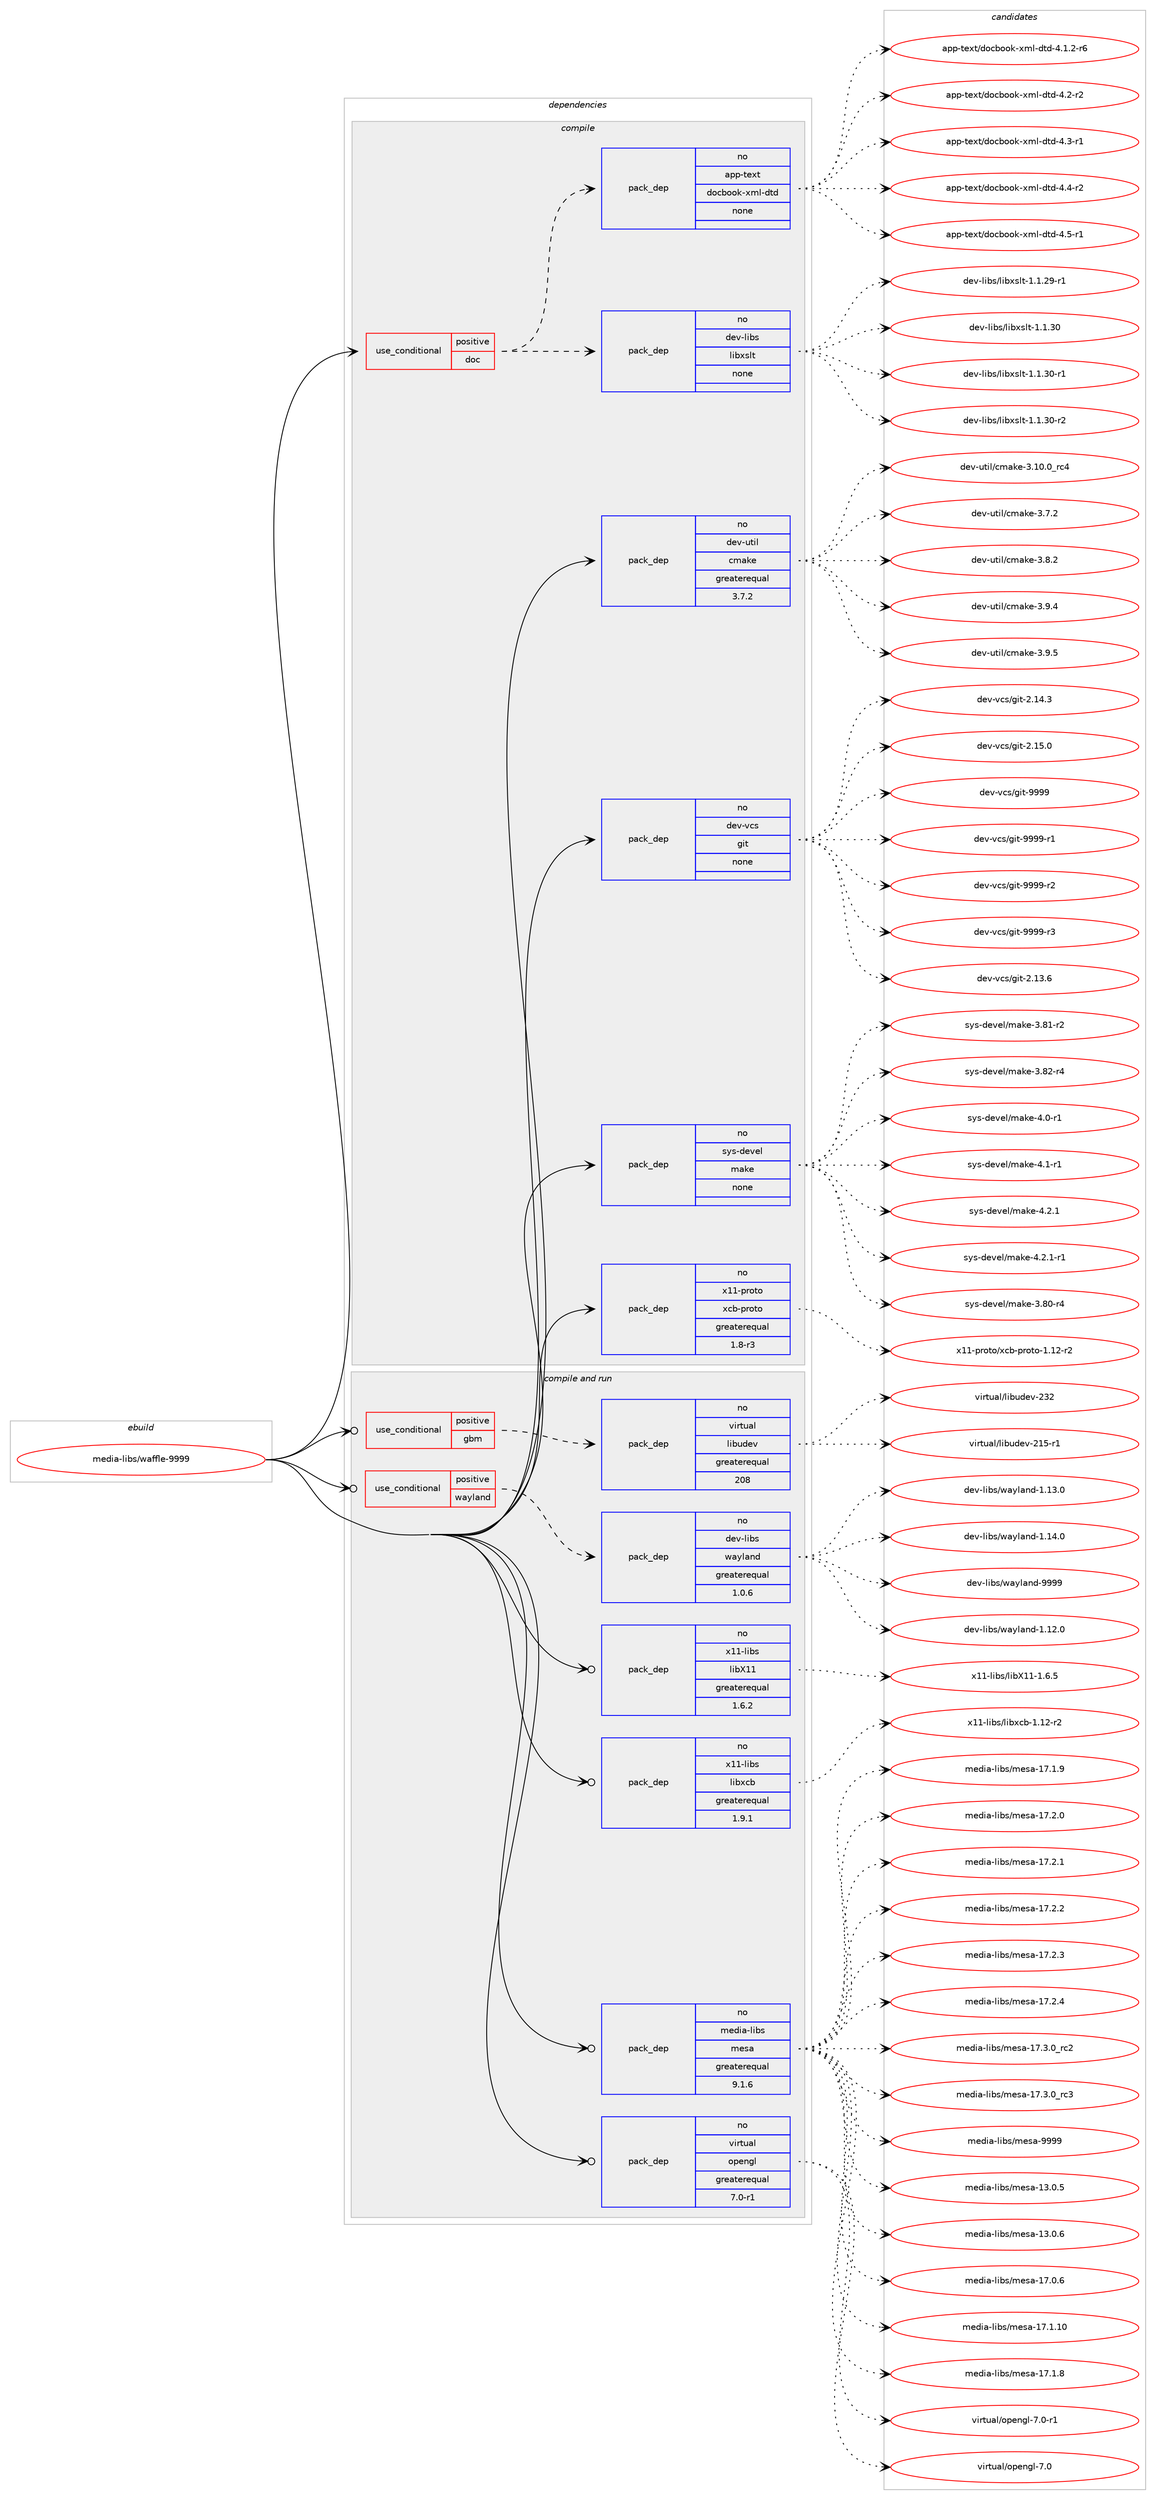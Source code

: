 digraph prolog {

# *************
# Graph options
# *************

newrank=true;
concentrate=true;
compound=true;
graph [rankdir=LR,fontname=Helvetica,fontsize=10,ranksep=1.5];#, ranksep=2.5, nodesep=0.2];
edge  [arrowhead=vee];
node  [fontname=Helvetica,fontsize=10];

# **********
# The ebuild
# **********

subgraph cluster_leftcol {
color=gray;
rank=same;
label=<<i>ebuild</i>>;
id [label="media-libs/waffle-9999", color=red, width=4, href="../media-libs/waffle-9999.svg"];
}

# ****************
# The dependencies
# ****************

subgraph cluster_midcol {
color=gray;
label=<<i>dependencies</i>>;
subgraph cluster_compile {
fillcolor="#eeeeee";
style=filled;
label=<<i>compile</i>>;
subgraph cond91667 {
dependency371079 [label=<<TABLE BORDER="0" CELLBORDER="1" CELLSPACING="0" CELLPADDING="4"><TR><TD ROWSPAN="3" CELLPADDING="10">use_conditional</TD></TR><TR><TD>positive</TD></TR><TR><TD>doc</TD></TR></TABLE>>, shape=none, color=red];
subgraph pack273470 {
dependency371080 [label=<<TABLE BORDER="0" CELLBORDER="1" CELLSPACING="0" CELLPADDING="4" WIDTH="220"><TR><TD ROWSPAN="6" CELLPADDING="30">pack_dep</TD></TR><TR><TD WIDTH="110">no</TD></TR><TR><TD>dev-libs</TD></TR><TR><TD>libxslt</TD></TR><TR><TD>none</TD></TR><TR><TD></TD></TR></TABLE>>, shape=none, color=blue];
}
dependency371079:e -> dependency371080:w [weight=20,style="dashed",arrowhead="vee"];
subgraph pack273471 {
dependency371081 [label=<<TABLE BORDER="0" CELLBORDER="1" CELLSPACING="0" CELLPADDING="4" WIDTH="220"><TR><TD ROWSPAN="6" CELLPADDING="30">pack_dep</TD></TR><TR><TD WIDTH="110">no</TD></TR><TR><TD>app-text</TD></TR><TR><TD>docbook-xml-dtd</TD></TR><TR><TD>none</TD></TR><TR><TD></TD></TR></TABLE>>, shape=none, color=blue];
}
dependency371079:e -> dependency371081:w [weight=20,style="dashed",arrowhead="vee"];
}
id:e -> dependency371079:w [weight=20,style="solid",arrowhead="vee"];
subgraph pack273472 {
dependency371082 [label=<<TABLE BORDER="0" CELLBORDER="1" CELLSPACING="0" CELLPADDING="4" WIDTH="220"><TR><TD ROWSPAN="6" CELLPADDING="30">pack_dep</TD></TR><TR><TD WIDTH="110">no</TD></TR><TR><TD>dev-util</TD></TR><TR><TD>cmake</TD></TR><TR><TD>greaterequal</TD></TR><TR><TD>3.7.2</TD></TR></TABLE>>, shape=none, color=blue];
}
id:e -> dependency371082:w [weight=20,style="solid",arrowhead="vee"];
subgraph pack273473 {
dependency371083 [label=<<TABLE BORDER="0" CELLBORDER="1" CELLSPACING="0" CELLPADDING="4" WIDTH="220"><TR><TD ROWSPAN="6" CELLPADDING="30">pack_dep</TD></TR><TR><TD WIDTH="110">no</TD></TR><TR><TD>dev-vcs</TD></TR><TR><TD>git</TD></TR><TR><TD>none</TD></TR><TR><TD></TD></TR></TABLE>>, shape=none, color=blue];
}
id:e -> dependency371083:w [weight=20,style="solid",arrowhead="vee"];
subgraph pack273474 {
dependency371084 [label=<<TABLE BORDER="0" CELLBORDER="1" CELLSPACING="0" CELLPADDING="4" WIDTH="220"><TR><TD ROWSPAN="6" CELLPADDING="30">pack_dep</TD></TR><TR><TD WIDTH="110">no</TD></TR><TR><TD>sys-devel</TD></TR><TR><TD>make</TD></TR><TR><TD>none</TD></TR><TR><TD></TD></TR></TABLE>>, shape=none, color=blue];
}
id:e -> dependency371084:w [weight=20,style="solid",arrowhead="vee"];
subgraph pack273475 {
dependency371085 [label=<<TABLE BORDER="0" CELLBORDER="1" CELLSPACING="0" CELLPADDING="4" WIDTH="220"><TR><TD ROWSPAN="6" CELLPADDING="30">pack_dep</TD></TR><TR><TD WIDTH="110">no</TD></TR><TR><TD>x11-proto</TD></TR><TR><TD>xcb-proto</TD></TR><TR><TD>greaterequal</TD></TR><TR><TD>1.8-r3</TD></TR></TABLE>>, shape=none, color=blue];
}
id:e -> dependency371085:w [weight=20,style="solid",arrowhead="vee"];
}
subgraph cluster_compileandrun {
fillcolor="#eeeeee";
style=filled;
label=<<i>compile and run</i>>;
subgraph cond91668 {
dependency371086 [label=<<TABLE BORDER="0" CELLBORDER="1" CELLSPACING="0" CELLPADDING="4"><TR><TD ROWSPAN="3" CELLPADDING="10">use_conditional</TD></TR><TR><TD>positive</TD></TR><TR><TD>gbm</TD></TR></TABLE>>, shape=none, color=red];
subgraph pack273476 {
dependency371087 [label=<<TABLE BORDER="0" CELLBORDER="1" CELLSPACING="0" CELLPADDING="4" WIDTH="220"><TR><TD ROWSPAN="6" CELLPADDING="30">pack_dep</TD></TR><TR><TD WIDTH="110">no</TD></TR><TR><TD>virtual</TD></TR><TR><TD>libudev</TD></TR><TR><TD>greaterequal</TD></TR><TR><TD>208</TD></TR></TABLE>>, shape=none, color=blue];
}
dependency371086:e -> dependency371087:w [weight=20,style="dashed",arrowhead="vee"];
}
id:e -> dependency371086:w [weight=20,style="solid",arrowhead="odotvee"];
subgraph cond91669 {
dependency371088 [label=<<TABLE BORDER="0" CELLBORDER="1" CELLSPACING="0" CELLPADDING="4"><TR><TD ROWSPAN="3" CELLPADDING="10">use_conditional</TD></TR><TR><TD>positive</TD></TR><TR><TD>wayland</TD></TR></TABLE>>, shape=none, color=red];
subgraph pack273477 {
dependency371089 [label=<<TABLE BORDER="0" CELLBORDER="1" CELLSPACING="0" CELLPADDING="4" WIDTH="220"><TR><TD ROWSPAN="6" CELLPADDING="30">pack_dep</TD></TR><TR><TD WIDTH="110">no</TD></TR><TR><TD>dev-libs</TD></TR><TR><TD>wayland</TD></TR><TR><TD>greaterequal</TD></TR><TR><TD>1.0.6</TD></TR></TABLE>>, shape=none, color=blue];
}
dependency371088:e -> dependency371089:w [weight=20,style="dashed",arrowhead="vee"];
}
id:e -> dependency371088:w [weight=20,style="solid",arrowhead="odotvee"];
subgraph pack273478 {
dependency371090 [label=<<TABLE BORDER="0" CELLBORDER="1" CELLSPACING="0" CELLPADDING="4" WIDTH="220"><TR><TD ROWSPAN="6" CELLPADDING="30">pack_dep</TD></TR><TR><TD WIDTH="110">no</TD></TR><TR><TD>media-libs</TD></TR><TR><TD>mesa</TD></TR><TR><TD>greaterequal</TD></TR><TR><TD>9.1.6</TD></TR></TABLE>>, shape=none, color=blue];
}
id:e -> dependency371090:w [weight=20,style="solid",arrowhead="odotvee"];
subgraph pack273479 {
dependency371091 [label=<<TABLE BORDER="0" CELLBORDER="1" CELLSPACING="0" CELLPADDING="4" WIDTH="220"><TR><TD ROWSPAN="6" CELLPADDING="30">pack_dep</TD></TR><TR><TD WIDTH="110">no</TD></TR><TR><TD>virtual</TD></TR><TR><TD>opengl</TD></TR><TR><TD>greaterequal</TD></TR><TR><TD>7.0-r1</TD></TR></TABLE>>, shape=none, color=blue];
}
id:e -> dependency371091:w [weight=20,style="solid",arrowhead="odotvee"];
subgraph pack273480 {
dependency371092 [label=<<TABLE BORDER="0" CELLBORDER="1" CELLSPACING="0" CELLPADDING="4" WIDTH="220"><TR><TD ROWSPAN="6" CELLPADDING="30">pack_dep</TD></TR><TR><TD WIDTH="110">no</TD></TR><TR><TD>x11-libs</TD></TR><TR><TD>libX11</TD></TR><TR><TD>greaterequal</TD></TR><TR><TD>1.6.2</TD></TR></TABLE>>, shape=none, color=blue];
}
id:e -> dependency371092:w [weight=20,style="solid",arrowhead="odotvee"];
subgraph pack273481 {
dependency371093 [label=<<TABLE BORDER="0" CELLBORDER="1" CELLSPACING="0" CELLPADDING="4" WIDTH="220"><TR><TD ROWSPAN="6" CELLPADDING="30">pack_dep</TD></TR><TR><TD WIDTH="110">no</TD></TR><TR><TD>x11-libs</TD></TR><TR><TD>libxcb</TD></TR><TR><TD>greaterequal</TD></TR><TR><TD>1.9.1</TD></TR></TABLE>>, shape=none, color=blue];
}
id:e -> dependency371093:w [weight=20,style="solid",arrowhead="odotvee"];
}
subgraph cluster_run {
fillcolor="#eeeeee";
style=filled;
label=<<i>run</i>>;
}
}

# **************
# The candidates
# **************

subgraph cluster_choices {
rank=same;
color=gray;
label=<<i>candidates</i>>;

subgraph choice273470 {
color=black;
nodesep=1;
choice10010111845108105981154710810598120115108116454946494650574511449 [label="dev-libs/libxslt-1.1.29-r1", color=red, width=4,href="../dev-libs/libxslt-1.1.29-r1.svg"];
choice1001011184510810598115471081059812011510811645494649465148 [label="dev-libs/libxslt-1.1.30", color=red, width=4,href="../dev-libs/libxslt-1.1.30.svg"];
choice10010111845108105981154710810598120115108116454946494651484511449 [label="dev-libs/libxslt-1.1.30-r1", color=red, width=4,href="../dev-libs/libxslt-1.1.30-r1.svg"];
choice10010111845108105981154710810598120115108116454946494651484511450 [label="dev-libs/libxslt-1.1.30-r2", color=red, width=4,href="../dev-libs/libxslt-1.1.30-r2.svg"];
dependency371080:e -> choice10010111845108105981154710810598120115108116454946494650574511449:w [style=dotted,weight="100"];
dependency371080:e -> choice1001011184510810598115471081059812011510811645494649465148:w [style=dotted,weight="100"];
dependency371080:e -> choice10010111845108105981154710810598120115108116454946494651484511449:w [style=dotted,weight="100"];
dependency371080:e -> choice10010111845108105981154710810598120115108116454946494651484511450:w [style=dotted,weight="100"];
}
subgraph choice273471 {
color=black;
nodesep=1;
choice971121124511610112011647100111999811111110745120109108451001161004552464946504511454 [label="app-text/docbook-xml-dtd-4.1.2-r6", color=red, width=4,href="../app-text/docbook-xml-dtd-4.1.2-r6.svg"];
choice97112112451161011201164710011199981111111074512010910845100116100455246504511450 [label="app-text/docbook-xml-dtd-4.2-r2", color=red, width=4,href="../app-text/docbook-xml-dtd-4.2-r2.svg"];
choice97112112451161011201164710011199981111111074512010910845100116100455246514511449 [label="app-text/docbook-xml-dtd-4.3-r1", color=red, width=4,href="../app-text/docbook-xml-dtd-4.3-r1.svg"];
choice97112112451161011201164710011199981111111074512010910845100116100455246524511450 [label="app-text/docbook-xml-dtd-4.4-r2", color=red, width=4,href="../app-text/docbook-xml-dtd-4.4-r2.svg"];
choice97112112451161011201164710011199981111111074512010910845100116100455246534511449 [label="app-text/docbook-xml-dtd-4.5-r1", color=red, width=4,href="../app-text/docbook-xml-dtd-4.5-r1.svg"];
dependency371081:e -> choice971121124511610112011647100111999811111110745120109108451001161004552464946504511454:w [style=dotted,weight="100"];
dependency371081:e -> choice97112112451161011201164710011199981111111074512010910845100116100455246504511450:w [style=dotted,weight="100"];
dependency371081:e -> choice97112112451161011201164710011199981111111074512010910845100116100455246514511449:w [style=dotted,weight="100"];
dependency371081:e -> choice97112112451161011201164710011199981111111074512010910845100116100455246524511450:w [style=dotted,weight="100"];
dependency371081:e -> choice97112112451161011201164710011199981111111074512010910845100116100455246534511449:w [style=dotted,weight="100"];
}
subgraph choice273472 {
color=black;
nodesep=1;
choice1001011184511711610510847991099710710145514649484648951149952 [label="dev-util/cmake-3.10.0_rc4", color=red, width=4,href="../dev-util/cmake-3.10.0_rc4.svg"];
choice10010111845117116105108479910997107101455146554650 [label="dev-util/cmake-3.7.2", color=red, width=4,href="../dev-util/cmake-3.7.2.svg"];
choice10010111845117116105108479910997107101455146564650 [label="dev-util/cmake-3.8.2", color=red, width=4,href="../dev-util/cmake-3.8.2.svg"];
choice10010111845117116105108479910997107101455146574652 [label="dev-util/cmake-3.9.4", color=red, width=4,href="../dev-util/cmake-3.9.4.svg"];
choice10010111845117116105108479910997107101455146574653 [label="dev-util/cmake-3.9.5", color=red, width=4,href="../dev-util/cmake-3.9.5.svg"];
dependency371082:e -> choice1001011184511711610510847991099710710145514649484648951149952:w [style=dotted,weight="100"];
dependency371082:e -> choice10010111845117116105108479910997107101455146554650:w [style=dotted,weight="100"];
dependency371082:e -> choice10010111845117116105108479910997107101455146564650:w [style=dotted,weight="100"];
dependency371082:e -> choice10010111845117116105108479910997107101455146574652:w [style=dotted,weight="100"];
dependency371082:e -> choice10010111845117116105108479910997107101455146574653:w [style=dotted,weight="100"];
}
subgraph choice273473 {
color=black;
nodesep=1;
choice10010111845118991154710310511645504649514654 [label="dev-vcs/git-2.13.6", color=red, width=4,href="../dev-vcs/git-2.13.6.svg"];
choice10010111845118991154710310511645504649524651 [label="dev-vcs/git-2.14.3", color=red, width=4,href="../dev-vcs/git-2.14.3.svg"];
choice10010111845118991154710310511645504649534648 [label="dev-vcs/git-2.15.0", color=red, width=4,href="../dev-vcs/git-2.15.0.svg"];
choice1001011184511899115471031051164557575757 [label="dev-vcs/git-9999", color=red, width=4,href="../dev-vcs/git-9999.svg"];
choice10010111845118991154710310511645575757574511449 [label="dev-vcs/git-9999-r1", color=red, width=4,href="../dev-vcs/git-9999-r1.svg"];
choice10010111845118991154710310511645575757574511450 [label="dev-vcs/git-9999-r2", color=red, width=4,href="../dev-vcs/git-9999-r2.svg"];
choice10010111845118991154710310511645575757574511451 [label="dev-vcs/git-9999-r3", color=red, width=4,href="../dev-vcs/git-9999-r3.svg"];
dependency371083:e -> choice10010111845118991154710310511645504649514654:w [style=dotted,weight="100"];
dependency371083:e -> choice10010111845118991154710310511645504649524651:w [style=dotted,weight="100"];
dependency371083:e -> choice10010111845118991154710310511645504649534648:w [style=dotted,weight="100"];
dependency371083:e -> choice1001011184511899115471031051164557575757:w [style=dotted,weight="100"];
dependency371083:e -> choice10010111845118991154710310511645575757574511449:w [style=dotted,weight="100"];
dependency371083:e -> choice10010111845118991154710310511645575757574511450:w [style=dotted,weight="100"];
dependency371083:e -> choice10010111845118991154710310511645575757574511451:w [style=dotted,weight="100"];
}
subgraph choice273474 {
color=black;
nodesep=1;
choice11512111545100101118101108471099710710145514656484511452 [label="sys-devel/make-3.80-r4", color=red, width=4,href="../sys-devel/make-3.80-r4.svg"];
choice11512111545100101118101108471099710710145514656494511450 [label="sys-devel/make-3.81-r2", color=red, width=4,href="../sys-devel/make-3.81-r2.svg"];
choice11512111545100101118101108471099710710145514656504511452 [label="sys-devel/make-3.82-r4", color=red, width=4,href="../sys-devel/make-3.82-r4.svg"];
choice115121115451001011181011084710997107101455246484511449 [label="sys-devel/make-4.0-r1", color=red, width=4,href="../sys-devel/make-4.0-r1.svg"];
choice115121115451001011181011084710997107101455246494511449 [label="sys-devel/make-4.1-r1", color=red, width=4,href="../sys-devel/make-4.1-r1.svg"];
choice115121115451001011181011084710997107101455246504649 [label="sys-devel/make-4.2.1", color=red, width=4,href="../sys-devel/make-4.2.1.svg"];
choice1151211154510010111810110847109971071014552465046494511449 [label="sys-devel/make-4.2.1-r1", color=red, width=4,href="../sys-devel/make-4.2.1-r1.svg"];
dependency371084:e -> choice11512111545100101118101108471099710710145514656484511452:w [style=dotted,weight="100"];
dependency371084:e -> choice11512111545100101118101108471099710710145514656494511450:w [style=dotted,weight="100"];
dependency371084:e -> choice11512111545100101118101108471099710710145514656504511452:w [style=dotted,weight="100"];
dependency371084:e -> choice115121115451001011181011084710997107101455246484511449:w [style=dotted,weight="100"];
dependency371084:e -> choice115121115451001011181011084710997107101455246494511449:w [style=dotted,weight="100"];
dependency371084:e -> choice115121115451001011181011084710997107101455246504649:w [style=dotted,weight="100"];
dependency371084:e -> choice1151211154510010111810110847109971071014552465046494511449:w [style=dotted,weight="100"];
}
subgraph choice273475 {
color=black;
nodesep=1;
choice1204949451121141111161114712099984511211411111611145494649504511450 [label="x11-proto/xcb-proto-1.12-r2", color=red, width=4,href="../x11-proto/xcb-proto-1.12-r2.svg"];
dependency371085:e -> choice1204949451121141111161114712099984511211411111611145494649504511450:w [style=dotted,weight="100"];
}
subgraph choice273476 {
color=black;
nodesep=1;
choice118105114116117971084710810598117100101118455049534511449 [label="virtual/libudev-215-r1", color=red, width=4,href="../virtual/libudev-215-r1.svg"];
choice11810511411611797108471081059811710010111845505150 [label="virtual/libudev-232", color=red, width=4,href="../virtual/libudev-232.svg"];
dependency371087:e -> choice118105114116117971084710810598117100101118455049534511449:w [style=dotted,weight="100"];
dependency371087:e -> choice11810511411611797108471081059811710010111845505150:w [style=dotted,weight="100"];
}
subgraph choice273477 {
color=black;
nodesep=1;
choice100101118451081059811547119971211089711010045494649504648 [label="dev-libs/wayland-1.12.0", color=red, width=4,href="../dev-libs/wayland-1.12.0.svg"];
choice100101118451081059811547119971211089711010045494649514648 [label="dev-libs/wayland-1.13.0", color=red, width=4,href="../dev-libs/wayland-1.13.0.svg"];
choice100101118451081059811547119971211089711010045494649524648 [label="dev-libs/wayland-1.14.0", color=red, width=4,href="../dev-libs/wayland-1.14.0.svg"];
choice10010111845108105981154711997121108971101004557575757 [label="dev-libs/wayland-9999", color=red, width=4,href="../dev-libs/wayland-9999.svg"];
dependency371089:e -> choice100101118451081059811547119971211089711010045494649504648:w [style=dotted,weight="100"];
dependency371089:e -> choice100101118451081059811547119971211089711010045494649514648:w [style=dotted,weight="100"];
dependency371089:e -> choice100101118451081059811547119971211089711010045494649524648:w [style=dotted,weight="100"];
dependency371089:e -> choice10010111845108105981154711997121108971101004557575757:w [style=dotted,weight="100"];
}
subgraph choice273478 {
color=black;
nodesep=1;
choice109101100105974510810598115471091011159745495146484653 [label="media-libs/mesa-13.0.5", color=red, width=4,href="../media-libs/mesa-13.0.5.svg"];
choice109101100105974510810598115471091011159745495146484654 [label="media-libs/mesa-13.0.6", color=red, width=4,href="../media-libs/mesa-13.0.6.svg"];
choice109101100105974510810598115471091011159745495546484654 [label="media-libs/mesa-17.0.6", color=red, width=4,href="../media-libs/mesa-17.0.6.svg"];
choice10910110010597451081059811547109101115974549554649464948 [label="media-libs/mesa-17.1.10", color=red, width=4,href="../media-libs/mesa-17.1.10.svg"];
choice109101100105974510810598115471091011159745495546494656 [label="media-libs/mesa-17.1.8", color=red, width=4,href="../media-libs/mesa-17.1.8.svg"];
choice109101100105974510810598115471091011159745495546494657 [label="media-libs/mesa-17.1.9", color=red, width=4,href="../media-libs/mesa-17.1.9.svg"];
choice109101100105974510810598115471091011159745495546504648 [label="media-libs/mesa-17.2.0", color=red, width=4,href="../media-libs/mesa-17.2.0.svg"];
choice109101100105974510810598115471091011159745495546504649 [label="media-libs/mesa-17.2.1", color=red, width=4,href="../media-libs/mesa-17.2.1.svg"];
choice109101100105974510810598115471091011159745495546504650 [label="media-libs/mesa-17.2.2", color=red, width=4,href="../media-libs/mesa-17.2.2.svg"];
choice109101100105974510810598115471091011159745495546504651 [label="media-libs/mesa-17.2.3", color=red, width=4,href="../media-libs/mesa-17.2.3.svg"];
choice109101100105974510810598115471091011159745495546504652 [label="media-libs/mesa-17.2.4", color=red, width=4,href="../media-libs/mesa-17.2.4.svg"];
choice109101100105974510810598115471091011159745495546514648951149950 [label="media-libs/mesa-17.3.0_rc2", color=red, width=4,href="../media-libs/mesa-17.3.0_rc2.svg"];
choice109101100105974510810598115471091011159745495546514648951149951 [label="media-libs/mesa-17.3.0_rc3", color=red, width=4,href="../media-libs/mesa-17.3.0_rc3.svg"];
choice10910110010597451081059811547109101115974557575757 [label="media-libs/mesa-9999", color=red, width=4,href="../media-libs/mesa-9999.svg"];
dependency371090:e -> choice109101100105974510810598115471091011159745495146484653:w [style=dotted,weight="100"];
dependency371090:e -> choice109101100105974510810598115471091011159745495146484654:w [style=dotted,weight="100"];
dependency371090:e -> choice109101100105974510810598115471091011159745495546484654:w [style=dotted,weight="100"];
dependency371090:e -> choice10910110010597451081059811547109101115974549554649464948:w [style=dotted,weight="100"];
dependency371090:e -> choice109101100105974510810598115471091011159745495546494656:w [style=dotted,weight="100"];
dependency371090:e -> choice109101100105974510810598115471091011159745495546494657:w [style=dotted,weight="100"];
dependency371090:e -> choice109101100105974510810598115471091011159745495546504648:w [style=dotted,weight="100"];
dependency371090:e -> choice109101100105974510810598115471091011159745495546504649:w [style=dotted,weight="100"];
dependency371090:e -> choice109101100105974510810598115471091011159745495546504650:w [style=dotted,weight="100"];
dependency371090:e -> choice109101100105974510810598115471091011159745495546504651:w [style=dotted,weight="100"];
dependency371090:e -> choice109101100105974510810598115471091011159745495546504652:w [style=dotted,weight="100"];
dependency371090:e -> choice109101100105974510810598115471091011159745495546514648951149950:w [style=dotted,weight="100"];
dependency371090:e -> choice109101100105974510810598115471091011159745495546514648951149951:w [style=dotted,weight="100"];
dependency371090:e -> choice10910110010597451081059811547109101115974557575757:w [style=dotted,weight="100"];
}
subgraph choice273479 {
color=black;
nodesep=1;
choice118105114116117971084711111210111010310845554648 [label="virtual/opengl-7.0", color=red, width=4,href="../virtual/opengl-7.0.svg"];
choice1181051141161179710847111112101110103108455546484511449 [label="virtual/opengl-7.0-r1", color=red, width=4,href="../virtual/opengl-7.0-r1.svg"];
dependency371091:e -> choice118105114116117971084711111210111010310845554648:w [style=dotted,weight="100"];
dependency371091:e -> choice1181051141161179710847111112101110103108455546484511449:w [style=dotted,weight="100"];
}
subgraph choice273480 {
color=black;
nodesep=1;
choice120494945108105981154710810598884949454946544653 [label="x11-libs/libX11-1.6.5", color=red, width=4,href="../x11-libs/libX11-1.6.5.svg"];
dependency371092:e -> choice120494945108105981154710810598884949454946544653:w [style=dotted,weight="100"];
}
subgraph choice273481 {
color=black;
nodesep=1;
choice120494945108105981154710810598120999845494649504511450 [label="x11-libs/libxcb-1.12-r2", color=red, width=4,href="../x11-libs/libxcb-1.12-r2.svg"];
dependency371093:e -> choice120494945108105981154710810598120999845494649504511450:w [style=dotted,weight="100"];
}
}

}

